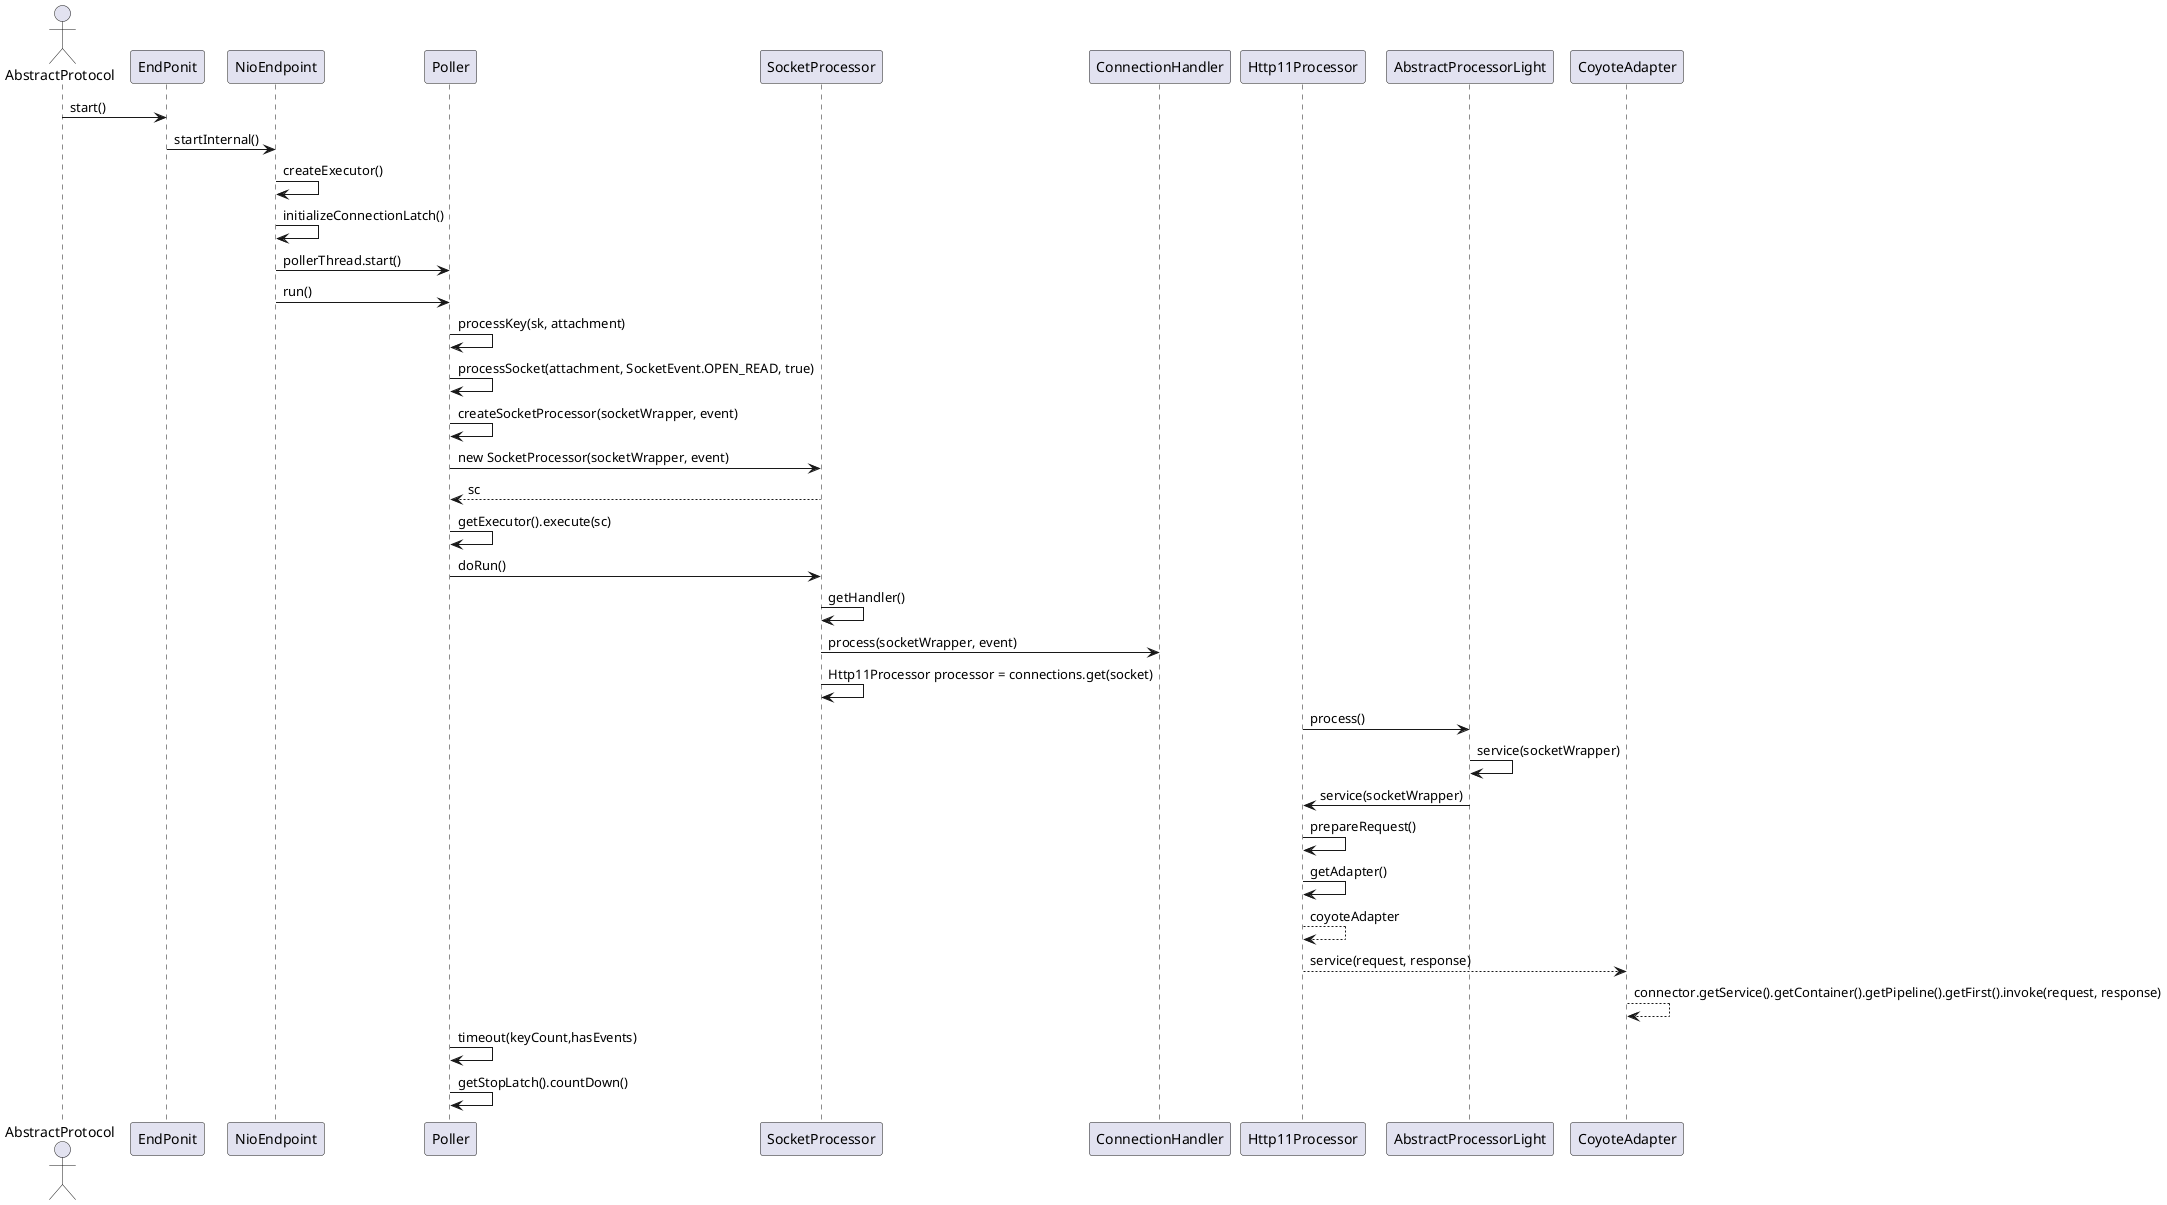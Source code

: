 @startuml
Actor AbstractProtocol
AbstractProtocol -> EndPonit: start()
EndPonit -> NioEndpoint: startInternal()
NioEndpoint -> NioEndpoint: createExecutor()
NioEndpoint -> NioEndpoint: initializeConnectionLatch()
NioEndpoint -> Poller: pollerThread.start()
NioEndpoint -> Poller: run()
Poller -> Poller: processKey(sk, attachment)
Poller -> Poller: processSocket(attachment, SocketEvent.OPEN_READ, true)
Poller -> Poller: createSocketProcessor(socketWrapper, event)
Poller -> SocketProcessor: new SocketProcessor(socketWrapper, event)
Poller <-- SocketProcessor: sc
Poller -> Poller: getExecutor().execute(sc)
Poller -> SocketProcessor: doRun()
SocketProcessor -> SocketProcessor: getHandler()
SocketProcessor -> ConnectionHandler: process(socketWrapper, event)
SocketProcessor -> SocketProcessor: Http11Processor processor = connections.get(socket)
Http11Processor -> AbstractProcessorLight: process()
AbstractProcessorLight -> AbstractProcessorLight: service(socketWrapper)
AbstractProcessorLight -> Http11Processor: service(socketWrapper)
Http11Processor -> Http11Processor: prepareRequest()
Http11Processor -> Http11Processor: getAdapter()
Http11Processor --> Http11Processor: coyoteAdapter
Http11Processor --> CoyoteAdapter: service(request, response)
CoyoteAdapter --> CoyoteAdapter: connector.getService().getContainer().getPipeline().getFirst().invoke(request, response)

Poller -> Poller: timeout(keyCount,hasEvents)
Poller -> Poller: getStopLatch().countDown()

@enduml
